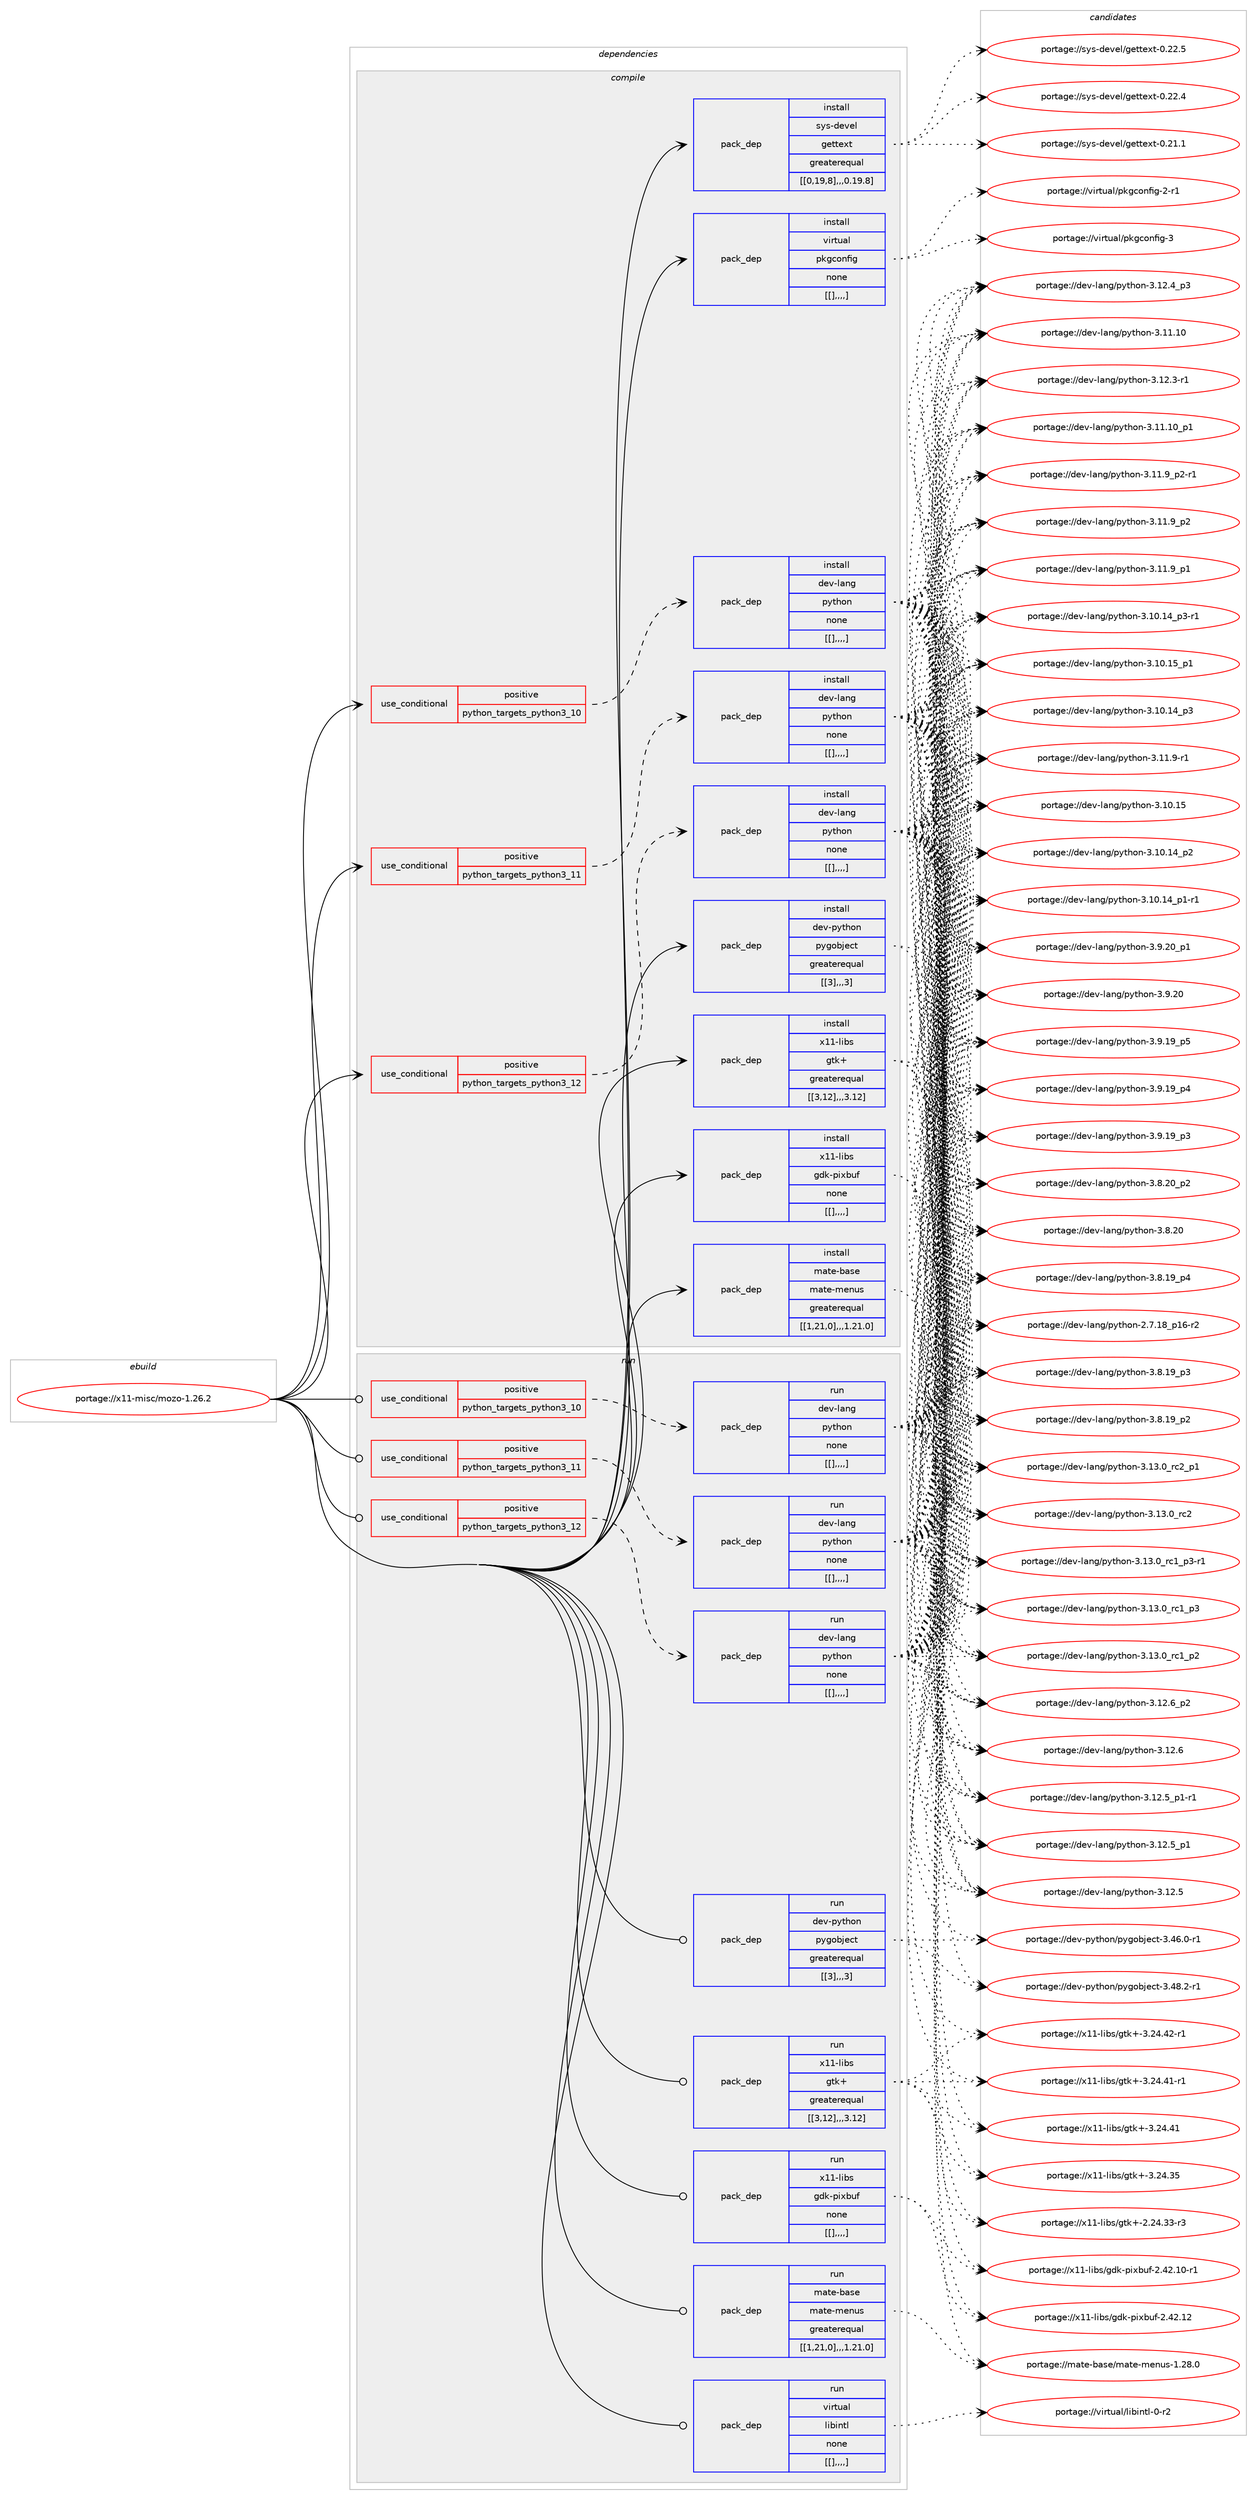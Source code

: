 digraph prolog {

# *************
# Graph options
# *************

newrank=true;
concentrate=true;
compound=true;
graph [rankdir=LR,fontname=Helvetica,fontsize=10,ranksep=1.5];#, ranksep=2.5, nodesep=0.2];
edge  [arrowhead=vee];
node  [fontname=Helvetica,fontsize=10];

# **********
# The ebuild
# **********

subgraph cluster_leftcol {
color=gray;
label=<<i>ebuild</i>>;
id [label="portage://x11-misc/mozo-1.26.2", color=red, width=4, href="../x11-misc/mozo-1.26.2.svg"];
}

# ****************
# The dependencies
# ****************

subgraph cluster_midcol {
color=gray;
label=<<i>dependencies</i>>;
subgraph cluster_compile {
fillcolor="#eeeeee";
style=filled;
label=<<i>compile</i>>;
subgraph cond127606 {
dependency475172 [label=<<TABLE BORDER="0" CELLBORDER="1" CELLSPACING="0" CELLPADDING="4"><TR><TD ROWSPAN="3" CELLPADDING="10">use_conditional</TD></TR><TR><TD>positive</TD></TR><TR><TD>python_targets_python3_10</TD></TR></TABLE>>, shape=none, color=red];
subgraph pack344151 {
dependency475173 [label=<<TABLE BORDER="0" CELLBORDER="1" CELLSPACING="0" CELLPADDING="4" WIDTH="220"><TR><TD ROWSPAN="6" CELLPADDING="30">pack_dep</TD></TR><TR><TD WIDTH="110">install</TD></TR><TR><TD>dev-lang</TD></TR><TR><TD>python</TD></TR><TR><TD>none</TD></TR><TR><TD>[[],,,,]</TD></TR></TABLE>>, shape=none, color=blue];
}
dependency475172:e -> dependency475173:w [weight=20,style="dashed",arrowhead="vee"];
}
id:e -> dependency475172:w [weight=20,style="solid",arrowhead="vee"];
subgraph cond127607 {
dependency475174 [label=<<TABLE BORDER="0" CELLBORDER="1" CELLSPACING="0" CELLPADDING="4"><TR><TD ROWSPAN="3" CELLPADDING="10">use_conditional</TD></TR><TR><TD>positive</TD></TR><TR><TD>python_targets_python3_11</TD></TR></TABLE>>, shape=none, color=red];
subgraph pack344152 {
dependency475175 [label=<<TABLE BORDER="0" CELLBORDER="1" CELLSPACING="0" CELLPADDING="4" WIDTH="220"><TR><TD ROWSPAN="6" CELLPADDING="30">pack_dep</TD></TR><TR><TD WIDTH="110">install</TD></TR><TR><TD>dev-lang</TD></TR><TR><TD>python</TD></TR><TR><TD>none</TD></TR><TR><TD>[[],,,,]</TD></TR></TABLE>>, shape=none, color=blue];
}
dependency475174:e -> dependency475175:w [weight=20,style="dashed",arrowhead="vee"];
}
id:e -> dependency475174:w [weight=20,style="solid",arrowhead="vee"];
subgraph cond127608 {
dependency475176 [label=<<TABLE BORDER="0" CELLBORDER="1" CELLSPACING="0" CELLPADDING="4"><TR><TD ROWSPAN="3" CELLPADDING="10">use_conditional</TD></TR><TR><TD>positive</TD></TR><TR><TD>python_targets_python3_12</TD></TR></TABLE>>, shape=none, color=red];
subgraph pack344153 {
dependency475177 [label=<<TABLE BORDER="0" CELLBORDER="1" CELLSPACING="0" CELLPADDING="4" WIDTH="220"><TR><TD ROWSPAN="6" CELLPADDING="30">pack_dep</TD></TR><TR><TD WIDTH="110">install</TD></TR><TR><TD>dev-lang</TD></TR><TR><TD>python</TD></TR><TR><TD>none</TD></TR><TR><TD>[[],,,,]</TD></TR></TABLE>>, shape=none, color=blue];
}
dependency475176:e -> dependency475177:w [weight=20,style="dashed",arrowhead="vee"];
}
id:e -> dependency475176:w [weight=20,style="solid",arrowhead="vee"];
subgraph pack344154 {
dependency475178 [label=<<TABLE BORDER="0" CELLBORDER="1" CELLSPACING="0" CELLPADDING="4" WIDTH="220"><TR><TD ROWSPAN="6" CELLPADDING="30">pack_dep</TD></TR><TR><TD WIDTH="110">install</TD></TR><TR><TD>dev-python</TD></TR><TR><TD>pygobject</TD></TR><TR><TD>greaterequal</TD></TR><TR><TD>[[3],,,3]</TD></TR></TABLE>>, shape=none, color=blue];
}
id:e -> dependency475178:w [weight=20,style="solid",arrowhead="vee"];
subgraph pack344155 {
dependency475179 [label=<<TABLE BORDER="0" CELLBORDER="1" CELLSPACING="0" CELLPADDING="4" WIDTH="220"><TR><TD ROWSPAN="6" CELLPADDING="30">pack_dep</TD></TR><TR><TD WIDTH="110">install</TD></TR><TR><TD>mate-base</TD></TR><TR><TD>mate-menus</TD></TR><TR><TD>greaterequal</TD></TR><TR><TD>[[1,21,0],,,1.21.0]</TD></TR></TABLE>>, shape=none, color=blue];
}
id:e -> dependency475179:w [weight=20,style="solid",arrowhead="vee"];
subgraph pack344156 {
dependency475180 [label=<<TABLE BORDER="0" CELLBORDER="1" CELLSPACING="0" CELLPADDING="4" WIDTH="220"><TR><TD ROWSPAN="6" CELLPADDING="30">pack_dep</TD></TR><TR><TD WIDTH="110">install</TD></TR><TR><TD>sys-devel</TD></TR><TR><TD>gettext</TD></TR><TR><TD>greaterequal</TD></TR><TR><TD>[[0,19,8],,,0.19.8]</TD></TR></TABLE>>, shape=none, color=blue];
}
id:e -> dependency475180:w [weight=20,style="solid",arrowhead="vee"];
subgraph pack344157 {
dependency475181 [label=<<TABLE BORDER="0" CELLBORDER="1" CELLSPACING="0" CELLPADDING="4" WIDTH="220"><TR><TD ROWSPAN="6" CELLPADDING="30">pack_dep</TD></TR><TR><TD WIDTH="110">install</TD></TR><TR><TD>virtual</TD></TR><TR><TD>pkgconfig</TD></TR><TR><TD>none</TD></TR><TR><TD>[[],,,,]</TD></TR></TABLE>>, shape=none, color=blue];
}
id:e -> dependency475181:w [weight=20,style="solid",arrowhead="vee"];
subgraph pack344158 {
dependency475182 [label=<<TABLE BORDER="0" CELLBORDER="1" CELLSPACING="0" CELLPADDING="4" WIDTH="220"><TR><TD ROWSPAN="6" CELLPADDING="30">pack_dep</TD></TR><TR><TD WIDTH="110">install</TD></TR><TR><TD>x11-libs</TD></TR><TR><TD>gdk-pixbuf</TD></TR><TR><TD>none</TD></TR><TR><TD>[[],,,,]</TD></TR></TABLE>>, shape=none, color=blue];
}
id:e -> dependency475182:w [weight=20,style="solid",arrowhead="vee"];
subgraph pack344159 {
dependency475183 [label=<<TABLE BORDER="0" CELLBORDER="1" CELLSPACING="0" CELLPADDING="4" WIDTH="220"><TR><TD ROWSPAN="6" CELLPADDING="30">pack_dep</TD></TR><TR><TD WIDTH="110">install</TD></TR><TR><TD>x11-libs</TD></TR><TR><TD>gtk+</TD></TR><TR><TD>greaterequal</TD></TR><TR><TD>[[3,12],,,3.12]</TD></TR></TABLE>>, shape=none, color=blue];
}
id:e -> dependency475183:w [weight=20,style="solid",arrowhead="vee"];
}
subgraph cluster_compileandrun {
fillcolor="#eeeeee";
style=filled;
label=<<i>compile and run</i>>;
}
subgraph cluster_run {
fillcolor="#eeeeee";
style=filled;
label=<<i>run</i>>;
subgraph cond127609 {
dependency475184 [label=<<TABLE BORDER="0" CELLBORDER="1" CELLSPACING="0" CELLPADDING="4"><TR><TD ROWSPAN="3" CELLPADDING="10">use_conditional</TD></TR><TR><TD>positive</TD></TR><TR><TD>python_targets_python3_10</TD></TR></TABLE>>, shape=none, color=red];
subgraph pack344160 {
dependency475185 [label=<<TABLE BORDER="0" CELLBORDER="1" CELLSPACING="0" CELLPADDING="4" WIDTH="220"><TR><TD ROWSPAN="6" CELLPADDING="30">pack_dep</TD></TR><TR><TD WIDTH="110">run</TD></TR><TR><TD>dev-lang</TD></TR><TR><TD>python</TD></TR><TR><TD>none</TD></TR><TR><TD>[[],,,,]</TD></TR></TABLE>>, shape=none, color=blue];
}
dependency475184:e -> dependency475185:w [weight=20,style="dashed",arrowhead="vee"];
}
id:e -> dependency475184:w [weight=20,style="solid",arrowhead="odot"];
subgraph cond127610 {
dependency475186 [label=<<TABLE BORDER="0" CELLBORDER="1" CELLSPACING="0" CELLPADDING="4"><TR><TD ROWSPAN="3" CELLPADDING="10">use_conditional</TD></TR><TR><TD>positive</TD></TR><TR><TD>python_targets_python3_11</TD></TR></TABLE>>, shape=none, color=red];
subgraph pack344161 {
dependency475187 [label=<<TABLE BORDER="0" CELLBORDER="1" CELLSPACING="0" CELLPADDING="4" WIDTH="220"><TR><TD ROWSPAN="6" CELLPADDING="30">pack_dep</TD></TR><TR><TD WIDTH="110">run</TD></TR><TR><TD>dev-lang</TD></TR><TR><TD>python</TD></TR><TR><TD>none</TD></TR><TR><TD>[[],,,,]</TD></TR></TABLE>>, shape=none, color=blue];
}
dependency475186:e -> dependency475187:w [weight=20,style="dashed",arrowhead="vee"];
}
id:e -> dependency475186:w [weight=20,style="solid",arrowhead="odot"];
subgraph cond127611 {
dependency475188 [label=<<TABLE BORDER="0" CELLBORDER="1" CELLSPACING="0" CELLPADDING="4"><TR><TD ROWSPAN="3" CELLPADDING="10">use_conditional</TD></TR><TR><TD>positive</TD></TR><TR><TD>python_targets_python3_12</TD></TR></TABLE>>, shape=none, color=red];
subgraph pack344162 {
dependency475189 [label=<<TABLE BORDER="0" CELLBORDER="1" CELLSPACING="0" CELLPADDING="4" WIDTH="220"><TR><TD ROWSPAN="6" CELLPADDING="30">pack_dep</TD></TR><TR><TD WIDTH="110">run</TD></TR><TR><TD>dev-lang</TD></TR><TR><TD>python</TD></TR><TR><TD>none</TD></TR><TR><TD>[[],,,,]</TD></TR></TABLE>>, shape=none, color=blue];
}
dependency475188:e -> dependency475189:w [weight=20,style="dashed",arrowhead="vee"];
}
id:e -> dependency475188:w [weight=20,style="solid",arrowhead="odot"];
subgraph pack344163 {
dependency475190 [label=<<TABLE BORDER="0" CELLBORDER="1" CELLSPACING="0" CELLPADDING="4" WIDTH="220"><TR><TD ROWSPAN="6" CELLPADDING="30">pack_dep</TD></TR><TR><TD WIDTH="110">run</TD></TR><TR><TD>dev-python</TD></TR><TR><TD>pygobject</TD></TR><TR><TD>greaterequal</TD></TR><TR><TD>[[3],,,3]</TD></TR></TABLE>>, shape=none, color=blue];
}
id:e -> dependency475190:w [weight=20,style="solid",arrowhead="odot"];
subgraph pack344164 {
dependency475191 [label=<<TABLE BORDER="0" CELLBORDER="1" CELLSPACING="0" CELLPADDING="4" WIDTH="220"><TR><TD ROWSPAN="6" CELLPADDING="30">pack_dep</TD></TR><TR><TD WIDTH="110">run</TD></TR><TR><TD>mate-base</TD></TR><TR><TD>mate-menus</TD></TR><TR><TD>greaterequal</TD></TR><TR><TD>[[1,21,0],,,1.21.0]</TD></TR></TABLE>>, shape=none, color=blue];
}
id:e -> dependency475191:w [weight=20,style="solid",arrowhead="odot"];
subgraph pack344165 {
dependency475192 [label=<<TABLE BORDER="0" CELLBORDER="1" CELLSPACING="0" CELLPADDING="4" WIDTH="220"><TR><TD ROWSPAN="6" CELLPADDING="30">pack_dep</TD></TR><TR><TD WIDTH="110">run</TD></TR><TR><TD>virtual</TD></TR><TR><TD>libintl</TD></TR><TR><TD>none</TD></TR><TR><TD>[[],,,,]</TD></TR></TABLE>>, shape=none, color=blue];
}
id:e -> dependency475192:w [weight=20,style="solid",arrowhead="odot"];
subgraph pack344166 {
dependency475193 [label=<<TABLE BORDER="0" CELLBORDER="1" CELLSPACING="0" CELLPADDING="4" WIDTH="220"><TR><TD ROWSPAN="6" CELLPADDING="30">pack_dep</TD></TR><TR><TD WIDTH="110">run</TD></TR><TR><TD>x11-libs</TD></TR><TR><TD>gdk-pixbuf</TD></TR><TR><TD>none</TD></TR><TR><TD>[[],,,,]</TD></TR></TABLE>>, shape=none, color=blue];
}
id:e -> dependency475193:w [weight=20,style="solid",arrowhead="odot"];
subgraph pack344167 {
dependency475194 [label=<<TABLE BORDER="0" CELLBORDER="1" CELLSPACING="0" CELLPADDING="4" WIDTH="220"><TR><TD ROWSPAN="6" CELLPADDING="30">pack_dep</TD></TR><TR><TD WIDTH="110">run</TD></TR><TR><TD>x11-libs</TD></TR><TR><TD>gtk+</TD></TR><TR><TD>greaterequal</TD></TR><TR><TD>[[3,12],,,3.12]</TD></TR></TABLE>>, shape=none, color=blue];
}
id:e -> dependency475194:w [weight=20,style="solid",arrowhead="odot"];
}
}

# **************
# The candidates
# **************

subgraph cluster_choices {
rank=same;
color=gray;
label=<<i>candidates</i>>;

subgraph choice344151 {
color=black;
nodesep=1;
choice100101118451089711010347112121116104111110455146495146489511499509511249 [label="portage://dev-lang/python-3.13.0_rc2_p1", color=red, width=4,href="../dev-lang/python-3.13.0_rc2_p1.svg"];
choice10010111845108971101034711212111610411111045514649514648951149950 [label="portage://dev-lang/python-3.13.0_rc2", color=red, width=4,href="../dev-lang/python-3.13.0_rc2.svg"];
choice1001011184510897110103471121211161041111104551464951464895114994995112514511449 [label="portage://dev-lang/python-3.13.0_rc1_p3-r1", color=red, width=4,href="../dev-lang/python-3.13.0_rc1_p3-r1.svg"];
choice100101118451089711010347112121116104111110455146495146489511499499511251 [label="portage://dev-lang/python-3.13.0_rc1_p3", color=red, width=4,href="../dev-lang/python-3.13.0_rc1_p3.svg"];
choice100101118451089711010347112121116104111110455146495146489511499499511250 [label="portage://dev-lang/python-3.13.0_rc1_p2", color=red, width=4,href="../dev-lang/python-3.13.0_rc1_p2.svg"];
choice100101118451089711010347112121116104111110455146495046549511250 [label="portage://dev-lang/python-3.12.6_p2", color=red, width=4,href="../dev-lang/python-3.12.6_p2.svg"];
choice10010111845108971101034711212111610411111045514649504654 [label="portage://dev-lang/python-3.12.6", color=red, width=4,href="../dev-lang/python-3.12.6.svg"];
choice1001011184510897110103471121211161041111104551464950465395112494511449 [label="portage://dev-lang/python-3.12.5_p1-r1", color=red, width=4,href="../dev-lang/python-3.12.5_p1-r1.svg"];
choice100101118451089711010347112121116104111110455146495046539511249 [label="portage://dev-lang/python-3.12.5_p1", color=red, width=4,href="../dev-lang/python-3.12.5_p1.svg"];
choice10010111845108971101034711212111610411111045514649504653 [label="portage://dev-lang/python-3.12.5", color=red, width=4,href="../dev-lang/python-3.12.5.svg"];
choice100101118451089711010347112121116104111110455146495046529511251 [label="portage://dev-lang/python-3.12.4_p3", color=red, width=4,href="../dev-lang/python-3.12.4_p3.svg"];
choice100101118451089711010347112121116104111110455146495046514511449 [label="portage://dev-lang/python-3.12.3-r1", color=red, width=4,href="../dev-lang/python-3.12.3-r1.svg"];
choice10010111845108971101034711212111610411111045514649494649489511249 [label="portage://dev-lang/python-3.11.10_p1", color=red, width=4,href="../dev-lang/python-3.11.10_p1.svg"];
choice1001011184510897110103471121211161041111104551464949464948 [label="portage://dev-lang/python-3.11.10", color=red, width=4,href="../dev-lang/python-3.11.10.svg"];
choice1001011184510897110103471121211161041111104551464949465795112504511449 [label="portage://dev-lang/python-3.11.9_p2-r1", color=red, width=4,href="../dev-lang/python-3.11.9_p2-r1.svg"];
choice100101118451089711010347112121116104111110455146494946579511250 [label="portage://dev-lang/python-3.11.9_p2", color=red, width=4,href="../dev-lang/python-3.11.9_p2.svg"];
choice100101118451089711010347112121116104111110455146494946579511249 [label="portage://dev-lang/python-3.11.9_p1", color=red, width=4,href="../dev-lang/python-3.11.9_p1.svg"];
choice100101118451089711010347112121116104111110455146494946574511449 [label="portage://dev-lang/python-3.11.9-r1", color=red, width=4,href="../dev-lang/python-3.11.9-r1.svg"];
choice10010111845108971101034711212111610411111045514649484649539511249 [label="portage://dev-lang/python-3.10.15_p1", color=red, width=4,href="../dev-lang/python-3.10.15_p1.svg"];
choice1001011184510897110103471121211161041111104551464948464953 [label="portage://dev-lang/python-3.10.15", color=red, width=4,href="../dev-lang/python-3.10.15.svg"];
choice100101118451089711010347112121116104111110455146494846495295112514511449 [label="portage://dev-lang/python-3.10.14_p3-r1", color=red, width=4,href="../dev-lang/python-3.10.14_p3-r1.svg"];
choice10010111845108971101034711212111610411111045514649484649529511251 [label="portage://dev-lang/python-3.10.14_p3", color=red, width=4,href="../dev-lang/python-3.10.14_p3.svg"];
choice10010111845108971101034711212111610411111045514649484649529511250 [label="portage://dev-lang/python-3.10.14_p2", color=red, width=4,href="../dev-lang/python-3.10.14_p2.svg"];
choice100101118451089711010347112121116104111110455146494846495295112494511449 [label="portage://dev-lang/python-3.10.14_p1-r1", color=red, width=4,href="../dev-lang/python-3.10.14_p1-r1.svg"];
choice100101118451089711010347112121116104111110455146574650489511249 [label="portage://dev-lang/python-3.9.20_p1", color=red, width=4,href="../dev-lang/python-3.9.20_p1.svg"];
choice10010111845108971101034711212111610411111045514657465048 [label="portage://dev-lang/python-3.9.20", color=red, width=4,href="../dev-lang/python-3.9.20.svg"];
choice100101118451089711010347112121116104111110455146574649579511253 [label="portage://dev-lang/python-3.9.19_p5", color=red, width=4,href="../dev-lang/python-3.9.19_p5.svg"];
choice100101118451089711010347112121116104111110455146574649579511252 [label="portage://dev-lang/python-3.9.19_p4", color=red, width=4,href="../dev-lang/python-3.9.19_p4.svg"];
choice100101118451089711010347112121116104111110455146574649579511251 [label="portage://dev-lang/python-3.9.19_p3", color=red, width=4,href="../dev-lang/python-3.9.19_p3.svg"];
choice100101118451089711010347112121116104111110455146564650489511250 [label="portage://dev-lang/python-3.8.20_p2", color=red, width=4,href="../dev-lang/python-3.8.20_p2.svg"];
choice10010111845108971101034711212111610411111045514656465048 [label="portage://dev-lang/python-3.8.20", color=red, width=4,href="../dev-lang/python-3.8.20.svg"];
choice100101118451089711010347112121116104111110455146564649579511252 [label="portage://dev-lang/python-3.8.19_p4", color=red, width=4,href="../dev-lang/python-3.8.19_p4.svg"];
choice100101118451089711010347112121116104111110455146564649579511251 [label="portage://dev-lang/python-3.8.19_p3", color=red, width=4,href="../dev-lang/python-3.8.19_p3.svg"];
choice100101118451089711010347112121116104111110455146564649579511250 [label="portage://dev-lang/python-3.8.19_p2", color=red, width=4,href="../dev-lang/python-3.8.19_p2.svg"];
choice100101118451089711010347112121116104111110455046554649569511249544511450 [label="portage://dev-lang/python-2.7.18_p16-r2", color=red, width=4,href="../dev-lang/python-2.7.18_p16-r2.svg"];
dependency475173:e -> choice100101118451089711010347112121116104111110455146495146489511499509511249:w [style=dotted,weight="100"];
dependency475173:e -> choice10010111845108971101034711212111610411111045514649514648951149950:w [style=dotted,weight="100"];
dependency475173:e -> choice1001011184510897110103471121211161041111104551464951464895114994995112514511449:w [style=dotted,weight="100"];
dependency475173:e -> choice100101118451089711010347112121116104111110455146495146489511499499511251:w [style=dotted,weight="100"];
dependency475173:e -> choice100101118451089711010347112121116104111110455146495146489511499499511250:w [style=dotted,weight="100"];
dependency475173:e -> choice100101118451089711010347112121116104111110455146495046549511250:w [style=dotted,weight="100"];
dependency475173:e -> choice10010111845108971101034711212111610411111045514649504654:w [style=dotted,weight="100"];
dependency475173:e -> choice1001011184510897110103471121211161041111104551464950465395112494511449:w [style=dotted,weight="100"];
dependency475173:e -> choice100101118451089711010347112121116104111110455146495046539511249:w [style=dotted,weight="100"];
dependency475173:e -> choice10010111845108971101034711212111610411111045514649504653:w [style=dotted,weight="100"];
dependency475173:e -> choice100101118451089711010347112121116104111110455146495046529511251:w [style=dotted,weight="100"];
dependency475173:e -> choice100101118451089711010347112121116104111110455146495046514511449:w [style=dotted,weight="100"];
dependency475173:e -> choice10010111845108971101034711212111610411111045514649494649489511249:w [style=dotted,weight="100"];
dependency475173:e -> choice1001011184510897110103471121211161041111104551464949464948:w [style=dotted,weight="100"];
dependency475173:e -> choice1001011184510897110103471121211161041111104551464949465795112504511449:w [style=dotted,weight="100"];
dependency475173:e -> choice100101118451089711010347112121116104111110455146494946579511250:w [style=dotted,weight="100"];
dependency475173:e -> choice100101118451089711010347112121116104111110455146494946579511249:w [style=dotted,weight="100"];
dependency475173:e -> choice100101118451089711010347112121116104111110455146494946574511449:w [style=dotted,weight="100"];
dependency475173:e -> choice10010111845108971101034711212111610411111045514649484649539511249:w [style=dotted,weight="100"];
dependency475173:e -> choice1001011184510897110103471121211161041111104551464948464953:w [style=dotted,weight="100"];
dependency475173:e -> choice100101118451089711010347112121116104111110455146494846495295112514511449:w [style=dotted,weight="100"];
dependency475173:e -> choice10010111845108971101034711212111610411111045514649484649529511251:w [style=dotted,weight="100"];
dependency475173:e -> choice10010111845108971101034711212111610411111045514649484649529511250:w [style=dotted,weight="100"];
dependency475173:e -> choice100101118451089711010347112121116104111110455146494846495295112494511449:w [style=dotted,weight="100"];
dependency475173:e -> choice100101118451089711010347112121116104111110455146574650489511249:w [style=dotted,weight="100"];
dependency475173:e -> choice10010111845108971101034711212111610411111045514657465048:w [style=dotted,weight="100"];
dependency475173:e -> choice100101118451089711010347112121116104111110455146574649579511253:w [style=dotted,weight="100"];
dependency475173:e -> choice100101118451089711010347112121116104111110455146574649579511252:w [style=dotted,weight="100"];
dependency475173:e -> choice100101118451089711010347112121116104111110455146574649579511251:w [style=dotted,weight="100"];
dependency475173:e -> choice100101118451089711010347112121116104111110455146564650489511250:w [style=dotted,weight="100"];
dependency475173:e -> choice10010111845108971101034711212111610411111045514656465048:w [style=dotted,weight="100"];
dependency475173:e -> choice100101118451089711010347112121116104111110455146564649579511252:w [style=dotted,weight="100"];
dependency475173:e -> choice100101118451089711010347112121116104111110455146564649579511251:w [style=dotted,weight="100"];
dependency475173:e -> choice100101118451089711010347112121116104111110455146564649579511250:w [style=dotted,weight="100"];
dependency475173:e -> choice100101118451089711010347112121116104111110455046554649569511249544511450:w [style=dotted,weight="100"];
}
subgraph choice344152 {
color=black;
nodesep=1;
choice100101118451089711010347112121116104111110455146495146489511499509511249 [label="portage://dev-lang/python-3.13.0_rc2_p1", color=red, width=4,href="../dev-lang/python-3.13.0_rc2_p1.svg"];
choice10010111845108971101034711212111610411111045514649514648951149950 [label="portage://dev-lang/python-3.13.0_rc2", color=red, width=4,href="../dev-lang/python-3.13.0_rc2.svg"];
choice1001011184510897110103471121211161041111104551464951464895114994995112514511449 [label="portage://dev-lang/python-3.13.0_rc1_p3-r1", color=red, width=4,href="../dev-lang/python-3.13.0_rc1_p3-r1.svg"];
choice100101118451089711010347112121116104111110455146495146489511499499511251 [label="portage://dev-lang/python-3.13.0_rc1_p3", color=red, width=4,href="../dev-lang/python-3.13.0_rc1_p3.svg"];
choice100101118451089711010347112121116104111110455146495146489511499499511250 [label="portage://dev-lang/python-3.13.0_rc1_p2", color=red, width=4,href="../dev-lang/python-3.13.0_rc1_p2.svg"];
choice100101118451089711010347112121116104111110455146495046549511250 [label="portage://dev-lang/python-3.12.6_p2", color=red, width=4,href="../dev-lang/python-3.12.6_p2.svg"];
choice10010111845108971101034711212111610411111045514649504654 [label="portage://dev-lang/python-3.12.6", color=red, width=4,href="../dev-lang/python-3.12.6.svg"];
choice1001011184510897110103471121211161041111104551464950465395112494511449 [label="portage://dev-lang/python-3.12.5_p1-r1", color=red, width=4,href="../dev-lang/python-3.12.5_p1-r1.svg"];
choice100101118451089711010347112121116104111110455146495046539511249 [label="portage://dev-lang/python-3.12.5_p1", color=red, width=4,href="../dev-lang/python-3.12.5_p1.svg"];
choice10010111845108971101034711212111610411111045514649504653 [label="portage://dev-lang/python-3.12.5", color=red, width=4,href="../dev-lang/python-3.12.5.svg"];
choice100101118451089711010347112121116104111110455146495046529511251 [label="portage://dev-lang/python-3.12.4_p3", color=red, width=4,href="../dev-lang/python-3.12.4_p3.svg"];
choice100101118451089711010347112121116104111110455146495046514511449 [label="portage://dev-lang/python-3.12.3-r1", color=red, width=4,href="../dev-lang/python-3.12.3-r1.svg"];
choice10010111845108971101034711212111610411111045514649494649489511249 [label="portage://dev-lang/python-3.11.10_p1", color=red, width=4,href="../dev-lang/python-3.11.10_p1.svg"];
choice1001011184510897110103471121211161041111104551464949464948 [label="portage://dev-lang/python-3.11.10", color=red, width=4,href="../dev-lang/python-3.11.10.svg"];
choice1001011184510897110103471121211161041111104551464949465795112504511449 [label="portage://dev-lang/python-3.11.9_p2-r1", color=red, width=4,href="../dev-lang/python-3.11.9_p2-r1.svg"];
choice100101118451089711010347112121116104111110455146494946579511250 [label="portage://dev-lang/python-3.11.9_p2", color=red, width=4,href="../dev-lang/python-3.11.9_p2.svg"];
choice100101118451089711010347112121116104111110455146494946579511249 [label="portage://dev-lang/python-3.11.9_p1", color=red, width=4,href="../dev-lang/python-3.11.9_p1.svg"];
choice100101118451089711010347112121116104111110455146494946574511449 [label="portage://dev-lang/python-3.11.9-r1", color=red, width=4,href="../dev-lang/python-3.11.9-r1.svg"];
choice10010111845108971101034711212111610411111045514649484649539511249 [label="portage://dev-lang/python-3.10.15_p1", color=red, width=4,href="../dev-lang/python-3.10.15_p1.svg"];
choice1001011184510897110103471121211161041111104551464948464953 [label="portage://dev-lang/python-3.10.15", color=red, width=4,href="../dev-lang/python-3.10.15.svg"];
choice100101118451089711010347112121116104111110455146494846495295112514511449 [label="portage://dev-lang/python-3.10.14_p3-r1", color=red, width=4,href="../dev-lang/python-3.10.14_p3-r1.svg"];
choice10010111845108971101034711212111610411111045514649484649529511251 [label="portage://dev-lang/python-3.10.14_p3", color=red, width=4,href="../dev-lang/python-3.10.14_p3.svg"];
choice10010111845108971101034711212111610411111045514649484649529511250 [label="portage://dev-lang/python-3.10.14_p2", color=red, width=4,href="../dev-lang/python-3.10.14_p2.svg"];
choice100101118451089711010347112121116104111110455146494846495295112494511449 [label="portage://dev-lang/python-3.10.14_p1-r1", color=red, width=4,href="../dev-lang/python-3.10.14_p1-r1.svg"];
choice100101118451089711010347112121116104111110455146574650489511249 [label="portage://dev-lang/python-3.9.20_p1", color=red, width=4,href="../dev-lang/python-3.9.20_p1.svg"];
choice10010111845108971101034711212111610411111045514657465048 [label="portage://dev-lang/python-3.9.20", color=red, width=4,href="../dev-lang/python-3.9.20.svg"];
choice100101118451089711010347112121116104111110455146574649579511253 [label="portage://dev-lang/python-3.9.19_p5", color=red, width=4,href="../dev-lang/python-3.9.19_p5.svg"];
choice100101118451089711010347112121116104111110455146574649579511252 [label="portage://dev-lang/python-3.9.19_p4", color=red, width=4,href="../dev-lang/python-3.9.19_p4.svg"];
choice100101118451089711010347112121116104111110455146574649579511251 [label="portage://dev-lang/python-3.9.19_p3", color=red, width=4,href="../dev-lang/python-3.9.19_p3.svg"];
choice100101118451089711010347112121116104111110455146564650489511250 [label="portage://dev-lang/python-3.8.20_p2", color=red, width=4,href="../dev-lang/python-3.8.20_p2.svg"];
choice10010111845108971101034711212111610411111045514656465048 [label="portage://dev-lang/python-3.8.20", color=red, width=4,href="../dev-lang/python-3.8.20.svg"];
choice100101118451089711010347112121116104111110455146564649579511252 [label="portage://dev-lang/python-3.8.19_p4", color=red, width=4,href="../dev-lang/python-3.8.19_p4.svg"];
choice100101118451089711010347112121116104111110455146564649579511251 [label="portage://dev-lang/python-3.8.19_p3", color=red, width=4,href="../dev-lang/python-3.8.19_p3.svg"];
choice100101118451089711010347112121116104111110455146564649579511250 [label="portage://dev-lang/python-3.8.19_p2", color=red, width=4,href="../dev-lang/python-3.8.19_p2.svg"];
choice100101118451089711010347112121116104111110455046554649569511249544511450 [label="portage://dev-lang/python-2.7.18_p16-r2", color=red, width=4,href="../dev-lang/python-2.7.18_p16-r2.svg"];
dependency475175:e -> choice100101118451089711010347112121116104111110455146495146489511499509511249:w [style=dotted,weight="100"];
dependency475175:e -> choice10010111845108971101034711212111610411111045514649514648951149950:w [style=dotted,weight="100"];
dependency475175:e -> choice1001011184510897110103471121211161041111104551464951464895114994995112514511449:w [style=dotted,weight="100"];
dependency475175:e -> choice100101118451089711010347112121116104111110455146495146489511499499511251:w [style=dotted,weight="100"];
dependency475175:e -> choice100101118451089711010347112121116104111110455146495146489511499499511250:w [style=dotted,weight="100"];
dependency475175:e -> choice100101118451089711010347112121116104111110455146495046549511250:w [style=dotted,weight="100"];
dependency475175:e -> choice10010111845108971101034711212111610411111045514649504654:w [style=dotted,weight="100"];
dependency475175:e -> choice1001011184510897110103471121211161041111104551464950465395112494511449:w [style=dotted,weight="100"];
dependency475175:e -> choice100101118451089711010347112121116104111110455146495046539511249:w [style=dotted,weight="100"];
dependency475175:e -> choice10010111845108971101034711212111610411111045514649504653:w [style=dotted,weight="100"];
dependency475175:e -> choice100101118451089711010347112121116104111110455146495046529511251:w [style=dotted,weight="100"];
dependency475175:e -> choice100101118451089711010347112121116104111110455146495046514511449:w [style=dotted,weight="100"];
dependency475175:e -> choice10010111845108971101034711212111610411111045514649494649489511249:w [style=dotted,weight="100"];
dependency475175:e -> choice1001011184510897110103471121211161041111104551464949464948:w [style=dotted,weight="100"];
dependency475175:e -> choice1001011184510897110103471121211161041111104551464949465795112504511449:w [style=dotted,weight="100"];
dependency475175:e -> choice100101118451089711010347112121116104111110455146494946579511250:w [style=dotted,weight="100"];
dependency475175:e -> choice100101118451089711010347112121116104111110455146494946579511249:w [style=dotted,weight="100"];
dependency475175:e -> choice100101118451089711010347112121116104111110455146494946574511449:w [style=dotted,weight="100"];
dependency475175:e -> choice10010111845108971101034711212111610411111045514649484649539511249:w [style=dotted,weight="100"];
dependency475175:e -> choice1001011184510897110103471121211161041111104551464948464953:w [style=dotted,weight="100"];
dependency475175:e -> choice100101118451089711010347112121116104111110455146494846495295112514511449:w [style=dotted,weight="100"];
dependency475175:e -> choice10010111845108971101034711212111610411111045514649484649529511251:w [style=dotted,weight="100"];
dependency475175:e -> choice10010111845108971101034711212111610411111045514649484649529511250:w [style=dotted,weight="100"];
dependency475175:e -> choice100101118451089711010347112121116104111110455146494846495295112494511449:w [style=dotted,weight="100"];
dependency475175:e -> choice100101118451089711010347112121116104111110455146574650489511249:w [style=dotted,weight="100"];
dependency475175:e -> choice10010111845108971101034711212111610411111045514657465048:w [style=dotted,weight="100"];
dependency475175:e -> choice100101118451089711010347112121116104111110455146574649579511253:w [style=dotted,weight="100"];
dependency475175:e -> choice100101118451089711010347112121116104111110455146574649579511252:w [style=dotted,weight="100"];
dependency475175:e -> choice100101118451089711010347112121116104111110455146574649579511251:w [style=dotted,weight="100"];
dependency475175:e -> choice100101118451089711010347112121116104111110455146564650489511250:w [style=dotted,weight="100"];
dependency475175:e -> choice10010111845108971101034711212111610411111045514656465048:w [style=dotted,weight="100"];
dependency475175:e -> choice100101118451089711010347112121116104111110455146564649579511252:w [style=dotted,weight="100"];
dependency475175:e -> choice100101118451089711010347112121116104111110455146564649579511251:w [style=dotted,weight="100"];
dependency475175:e -> choice100101118451089711010347112121116104111110455146564649579511250:w [style=dotted,weight="100"];
dependency475175:e -> choice100101118451089711010347112121116104111110455046554649569511249544511450:w [style=dotted,weight="100"];
}
subgraph choice344153 {
color=black;
nodesep=1;
choice100101118451089711010347112121116104111110455146495146489511499509511249 [label="portage://dev-lang/python-3.13.0_rc2_p1", color=red, width=4,href="../dev-lang/python-3.13.0_rc2_p1.svg"];
choice10010111845108971101034711212111610411111045514649514648951149950 [label="portage://dev-lang/python-3.13.0_rc2", color=red, width=4,href="../dev-lang/python-3.13.0_rc2.svg"];
choice1001011184510897110103471121211161041111104551464951464895114994995112514511449 [label="portage://dev-lang/python-3.13.0_rc1_p3-r1", color=red, width=4,href="../dev-lang/python-3.13.0_rc1_p3-r1.svg"];
choice100101118451089711010347112121116104111110455146495146489511499499511251 [label="portage://dev-lang/python-3.13.0_rc1_p3", color=red, width=4,href="../dev-lang/python-3.13.0_rc1_p3.svg"];
choice100101118451089711010347112121116104111110455146495146489511499499511250 [label="portage://dev-lang/python-3.13.0_rc1_p2", color=red, width=4,href="../dev-lang/python-3.13.0_rc1_p2.svg"];
choice100101118451089711010347112121116104111110455146495046549511250 [label="portage://dev-lang/python-3.12.6_p2", color=red, width=4,href="../dev-lang/python-3.12.6_p2.svg"];
choice10010111845108971101034711212111610411111045514649504654 [label="portage://dev-lang/python-3.12.6", color=red, width=4,href="../dev-lang/python-3.12.6.svg"];
choice1001011184510897110103471121211161041111104551464950465395112494511449 [label="portage://dev-lang/python-3.12.5_p1-r1", color=red, width=4,href="../dev-lang/python-3.12.5_p1-r1.svg"];
choice100101118451089711010347112121116104111110455146495046539511249 [label="portage://dev-lang/python-3.12.5_p1", color=red, width=4,href="../dev-lang/python-3.12.5_p1.svg"];
choice10010111845108971101034711212111610411111045514649504653 [label="portage://dev-lang/python-3.12.5", color=red, width=4,href="../dev-lang/python-3.12.5.svg"];
choice100101118451089711010347112121116104111110455146495046529511251 [label="portage://dev-lang/python-3.12.4_p3", color=red, width=4,href="../dev-lang/python-3.12.4_p3.svg"];
choice100101118451089711010347112121116104111110455146495046514511449 [label="portage://dev-lang/python-3.12.3-r1", color=red, width=4,href="../dev-lang/python-3.12.3-r1.svg"];
choice10010111845108971101034711212111610411111045514649494649489511249 [label="portage://dev-lang/python-3.11.10_p1", color=red, width=4,href="../dev-lang/python-3.11.10_p1.svg"];
choice1001011184510897110103471121211161041111104551464949464948 [label="portage://dev-lang/python-3.11.10", color=red, width=4,href="../dev-lang/python-3.11.10.svg"];
choice1001011184510897110103471121211161041111104551464949465795112504511449 [label="portage://dev-lang/python-3.11.9_p2-r1", color=red, width=4,href="../dev-lang/python-3.11.9_p2-r1.svg"];
choice100101118451089711010347112121116104111110455146494946579511250 [label="portage://dev-lang/python-3.11.9_p2", color=red, width=4,href="../dev-lang/python-3.11.9_p2.svg"];
choice100101118451089711010347112121116104111110455146494946579511249 [label="portage://dev-lang/python-3.11.9_p1", color=red, width=4,href="../dev-lang/python-3.11.9_p1.svg"];
choice100101118451089711010347112121116104111110455146494946574511449 [label="portage://dev-lang/python-3.11.9-r1", color=red, width=4,href="../dev-lang/python-3.11.9-r1.svg"];
choice10010111845108971101034711212111610411111045514649484649539511249 [label="portage://dev-lang/python-3.10.15_p1", color=red, width=4,href="../dev-lang/python-3.10.15_p1.svg"];
choice1001011184510897110103471121211161041111104551464948464953 [label="portage://dev-lang/python-3.10.15", color=red, width=4,href="../dev-lang/python-3.10.15.svg"];
choice100101118451089711010347112121116104111110455146494846495295112514511449 [label="portage://dev-lang/python-3.10.14_p3-r1", color=red, width=4,href="../dev-lang/python-3.10.14_p3-r1.svg"];
choice10010111845108971101034711212111610411111045514649484649529511251 [label="portage://dev-lang/python-3.10.14_p3", color=red, width=4,href="../dev-lang/python-3.10.14_p3.svg"];
choice10010111845108971101034711212111610411111045514649484649529511250 [label="portage://dev-lang/python-3.10.14_p2", color=red, width=4,href="../dev-lang/python-3.10.14_p2.svg"];
choice100101118451089711010347112121116104111110455146494846495295112494511449 [label="portage://dev-lang/python-3.10.14_p1-r1", color=red, width=4,href="../dev-lang/python-3.10.14_p1-r1.svg"];
choice100101118451089711010347112121116104111110455146574650489511249 [label="portage://dev-lang/python-3.9.20_p1", color=red, width=4,href="../dev-lang/python-3.9.20_p1.svg"];
choice10010111845108971101034711212111610411111045514657465048 [label="portage://dev-lang/python-3.9.20", color=red, width=4,href="../dev-lang/python-3.9.20.svg"];
choice100101118451089711010347112121116104111110455146574649579511253 [label="portage://dev-lang/python-3.9.19_p5", color=red, width=4,href="../dev-lang/python-3.9.19_p5.svg"];
choice100101118451089711010347112121116104111110455146574649579511252 [label="portage://dev-lang/python-3.9.19_p4", color=red, width=4,href="../dev-lang/python-3.9.19_p4.svg"];
choice100101118451089711010347112121116104111110455146574649579511251 [label="portage://dev-lang/python-3.9.19_p3", color=red, width=4,href="../dev-lang/python-3.9.19_p3.svg"];
choice100101118451089711010347112121116104111110455146564650489511250 [label="portage://dev-lang/python-3.8.20_p2", color=red, width=4,href="../dev-lang/python-3.8.20_p2.svg"];
choice10010111845108971101034711212111610411111045514656465048 [label="portage://dev-lang/python-3.8.20", color=red, width=4,href="../dev-lang/python-3.8.20.svg"];
choice100101118451089711010347112121116104111110455146564649579511252 [label="portage://dev-lang/python-3.8.19_p4", color=red, width=4,href="../dev-lang/python-3.8.19_p4.svg"];
choice100101118451089711010347112121116104111110455146564649579511251 [label="portage://dev-lang/python-3.8.19_p3", color=red, width=4,href="../dev-lang/python-3.8.19_p3.svg"];
choice100101118451089711010347112121116104111110455146564649579511250 [label="portage://dev-lang/python-3.8.19_p2", color=red, width=4,href="../dev-lang/python-3.8.19_p2.svg"];
choice100101118451089711010347112121116104111110455046554649569511249544511450 [label="portage://dev-lang/python-2.7.18_p16-r2", color=red, width=4,href="../dev-lang/python-2.7.18_p16-r2.svg"];
dependency475177:e -> choice100101118451089711010347112121116104111110455146495146489511499509511249:w [style=dotted,weight="100"];
dependency475177:e -> choice10010111845108971101034711212111610411111045514649514648951149950:w [style=dotted,weight="100"];
dependency475177:e -> choice1001011184510897110103471121211161041111104551464951464895114994995112514511449:w [style=dotted,weight="100"];
dependency475177:e -> choice100101118451089711010347112121116104111110455146495146489511499499511251:w [style=dotted,weight="100"];
dependency475177:e -> choice100101118451089711010347112121116104111110455146495146489511499499511250:w [style=dotted,weight="100"];
dependency475177:e -> choice100101118451089711010347112121116104111110455146495046549511250:w [style=dotted,weight="100"];
dependency475177:e -> choice10010111845108971101034711212111610411111045514649504654:w [style=dotted,weight="100"];
dependency475177:e -> choice1001011184510897110103471121211161041111104551464950465395112494511449:w [style=dotted,weight="100"];
dependency475177:e -> choice100101118451089711010347112121116104111110455146495046539511249:w [style=dotted,weight="100"];
dependency475177:e -> choice10010111845108971101034711212111610411111045514649504653:w [style=dotted,weight="100"];
dependency475177:e -> choice100101118451089711010347112121116104111110455146495046529511251:w [style=dotted,weight="100"];
dependency475177:e -> choice100101118451089711010347112121116104111110455146495046514511449:w [style=dotted,weight="100"];
dependency475177:e -> choice10010111845108971101034711212111610411111045514649494649489511249:w [style=dotted,weight="100"];
dependency475177:e -> choice1001011184510897110103471121211161041111104551464949464948:w [style=dotted,weight="100"];
dependency475177:e -> choice1001011184510897110103471121211161041111104551464949465795112504511449:w [style=dotted,weight="100"];
dependency475177:e -> choice100101118451089711010347112121116104111110455146494946579511250:w [style=dotted,weight="100"];
dependency475177:e -> choice100101118451089711010347112121116104111110455146494946579511249:w [style=dotted,weight="100"];
dependency475177:e -> choice100101118451089711010347112121116104111110455146494946574511449:w [style=dotted,weight="100"];
dependency475177:e -> choice10010111845108971101034711212111610411111045514649484649539511249:w [style=dotted,weight="100"];
dependency475177:e -> choice1001011184510897110103471121211161041111104551464948464953:w [style=dotted,weight="100"];
dependency475177:e -> choice100101118451089711010347112121116104111110455146494846495295112514511449:w [style=dotted,weight="100"];
dependency475177:e -> choice10010111845108971101034711212111610411111045514649484649529511251:w [style=dotted,weight="100"];
dependency475177:e -> choice10010111845108971101034711212111610411111045514649484649529511250:w [style=dotted,weight="100"];
dependency475177:e -> choice100101118451089711010347112121116104111110455146494846495295112494511449:w [style=dotted,weight="100"];
dependency475177:e -> choice100101118451089711010347112121116104111110455146574650489511249:w [style=dotted,weight="100"];
dependency475177:e -> choice10010111845108971101034711212111610411111045514657465048:w [style=dotted,weight="100"];
dependency475177:e -> choice100101118451089711010347112121116104111110455146574649579511253:w [style=dotted,weight="100"];
dependency475177:e -> choice100101118451089711010347112121116104111110455146574649579511252:w [style=dotted,weight="100"];
dependency475177:e -> choice100101118451089711010347112121116104111110455146574649579511251:w [style=dotted,weight="100"];
dependency475177:e -> choice100101118451089711010347112121116104111110455146564650489511250:w [style=dotted,weight="100"];
dependency475177:e -> choice10010111845108971101034711212111610411111045514656465048:w [style=dotted,weight="100"];
dependency475177:e -> choice100101118451089711010347112121116104111110455146564649579511252:w [style=dotted,weight="100"];
dependency475177:e -> choice100101118451089711010347112121116104111110455146564649579511251:w [style=dotted,weight="100"];
dependency475177:e -> choice100101118451089711010347112121116104111110455146564649579511250:w [style=dotted,weight="100"];
dependency475177:e -> choice100101118451089711010347112121116104111110455046554649569511249544511450:w [style=dotted,weight="100"];
}
subgraph choice344154 {
color=black;
nodesep=1;
choice10010111845112121116104111110471121211031119810610199116455146525646504511449 [label="portage://dev-python/pygobject-3.48.2-r1", color=red, width=4,href="../dev-python/pygobject-3.48.2-r1.svg"];
choice10010111845112121116104111110471121211031119810610199116455146525446484511449 [label="portage://dev-python/pygobject-3.46.0-r1", color=red, width=4,href="../dev-python/pygobject-3.46.0-r1.svg"];
dependency475178:e -> choice10010111845112121116104111110471121211031119810610199116455146525646504511449:w [style=dotted,weight="100"];
dependency475178:e -> choice10010111845112121116104111110471121211031119810610199116455146525446484511449:w [style=dotted,weight="100"];
}
subgraph choice344155 {
color=black;
nodesep=1;
choice1099711610145989711510147109971161014510910111011711545494650564648 [label="portage://mate-base/mate-menus-1.28.0", color=red, width=4,href="../mate-base/mate-menus-1.28.0.svg"];
dependency475179:e -> choice1099711610145989711510147109971161014510910111011711545494650564648:w [style=dotted,weight="100"];
}
subgraph choice344156 {
color=black;
nodesep=1;
choice115121115451001011181011084710310111611610112011645484650504653 [label="portage://sys-devel/gettext-0.22.5", color=red, width=4,href="../sys-devel/gettext-0.22.5.svg"];
choice115121115451001011181011084710310111611610112011645484650504652 [label="portage://sys-devel/gettext-0.22.4", color=red, width=4,href="../sys-devel/gettext-0.22.4.svg"];
choice115121115451001011181011084710310111611610112011645484650494649 [label="portage://sys-devel/gettext-0.21.1", color=red, width=4,href="../sys-devel/gettext-0.21.1.svg"];
dependency475180:e -> choice115121115451001011181011084710310111611610112011645484650504653:w [style=dotted,weight="100"];
dependency475180:e -> choice115121115451001011181011084710310111611610112011645484650504652:w [style=dotted,weight="100"];
dependency475180:e -> choice115121115451001011181011084710310111611610112011645484650494649:w [style=dotted,weight="100"];
}
subgraph choice344157 {
color=black;
nodesep=1;
choice1181051141161179710847112107103991111101021051034551 [label="portage://virtual/pkgconfig-3", color=red, width=4,href="../virtual/pkgconfig-3.svg"];
choice11810511411611797108471121071039911111010210510345504511449 [label="portage://virtual/pkgconfig-2-r1", color=red, width=4,href="../virtual/pkgconfig-2-r1.svg"];
dependency475181:e -> choice1181051141161179710847112107103991111101021051034551:w [style=dotted,weight="100"];
dependency475181:e -> choice11810511411611797108471121071039911111010210510345504511449:w [style=dotted,weight="100"];
}
subgraph choice344158 {
color=black;
nodesep=1;
choice120494945108105981154710310010745112105120981171024550465250464950 [label="portage://x11-libs/gdk-pixbuf-2.42.12", color=red, width=4,href="../x11-libs/gdk-pixbuf-2.42.12.svg"];
choice1204949451081059811547103100107451121051209811710245504652504649484511449 [label="portage://x11-libs/gdk-pixbuf-2.42.10-r1", color=red, width=4,href="../x11-libs/gdk-pixbuf-2.42.10-r1.svg"];
dependency475182:e -> choice120494945108105981154710310010745112105120981171024550465250464950:w [style=dotted,weight="100"];
dependency475182:e -> choice1204949451081059811547103100107451121051209811710245504652504649484511449:w [style=dotted,weight="100"];
}
subgraph choice344159 {
color=black;
nodesep=1;
choice12049494510810598115471031161074345514650524652504511449 [label="portage://x11-libs/gtk+-3.24.42-r1", color=red, width=4,href="../x11-libs/gtk+-3.24.42-r1.svg"];
choice12049494510810598115471031161074345514650524652494511449 [label="portage://x11-libs/gtk+-3.24.41-r1", color=red, width=4,href="../x11-libs/gtk+-3.24.41-r1.svg"];
choice1204949451081059811547103116107434551465052465249 [label="portage://x11-libs/gtk+-3.24.41", color=red, width=4,href="../x11-libs/gtk+-3.24.41.svg"];
choice1204949451081059811547103116107434551465052465153 [label="portage://x11-libs/gtk+-3.24.35", color=red, width=4,href="../x11-libs/gtk+-3.24.35.svg"];
choice12049494510810598115471031161074345504650524651514511451 [label="portage://x11-libs/gtk+-2.24.33-r3", color=red, width=4,href="../x11-libs/gtk+-2.24.33-r3.svg"];
dependency475183:e -> choice12049494510810598115471031161074345514650524652504511449:w [style=dotted,weight="100"];
dependency475183:e -> choice12049494510810598115471031161074345514650524652494511449:w [style=dotted,weight="100"];
dependency475183:e -> choice1204949451081059811547103116107434551465052465249:w [style=dotted,weight="100"];
dependency475183:e -> choice1204949451081059811547103116107434551465052465153:w [style=dotted,weight="100"];
dependency475183:e -> choice12049494510810598115471031161074345504650524651514511451:w [style=dotted,weight="100"];
}
subgraph choice344160 {
color=black;
nodesep=1;
choice100101118451089711010347112121116104111110455146495146489511499509511249 [label="portage://dev-lang/python-3.13.0_rc2_p1", color=red, width=4,href="../dev-lang/python-3.13.0_rc2_p1.svg"];
choice10010111845108971101034711212111610411111045514649514648951149950 [label="portage://dev-lang/python-3.13.0_rc2", color=red, width=4,href="../dev-lang/python-3.13.0_rc2.svg"];
choice1001011184510897110103471121211161041111104551464951464895114994995112514511449 [label="portage://dev-lang/python-3.13.0_rc1_p3-r1", color=red, width=4,href="../dev-lang/python-3.13.0_rc1_p3-r1.svg"];
choice100101118451089711010347112121116104111110455146495146489511499499511251 [label="portage://dev-lang/python-3.13.0_rc1_p3", color=red, width=4,href="../dev-lang/python-3.13.0_rc1_p3.svg"];
choice100101118451089711010347112121116104111110455146495146489511499499511250 [label="portage://dev-lang/python-3.13.0_rc1_p2", color=red, width=4,href="../dev-lang/python-3.13.0_rc1_p2.svg"];
choice100101118451089711010347112121116104111110455146495046549511250 [label="portage://dev-lang/python-3.12.6_p2", color=red, width=4,href="../dev-lang/python-3.12.6_p2.svg"];
choice10010111845108971101034711212111610411111045514649504654 [label="portage://dev-lang/python-3.12.6", color=red, width=4,href="../dev-lang/python-3.12.6.svg"];
choice1001011184510897110103471121211161041111104551464950465395112494511449 [label="portage://dev-lang/python-3.12.5_p1-r1", color=red, width=4,href="../dev-lang/python-3.12.5_p1-r1.svg"];
choice100101118451089711010347112121116104111110455146495046539511249 [label="portage://dev-lang/python-3.12.5_p1", color=red, width=4,href="../dev-lang/python-3.12.5_p1.svg"];
choice10010111845108971101034711212111610411111045514649504653 [label="portage://dev-lang/python-3.12.5", color=red, width=4,href="../dev-lang/python-3.12.5.svg"];
choice100101118451089711010347112121116104111110455146495046529511251 [label="portage://dev-lang/python-3.12.4_p3", color=red, width=4,href="../dev-lang/python-3.12.4_p3.svg"];
choice100101118451089711010347112121116104111110455146495046514511449 [label="portage://dev-lang/python-3.12.3-r1", color=red, width=4,href="../dev-lang/python-3.12.3-r1.svg"];
choice10010111845108971101034711212111610411111045514649494649489511249 [label="portage://dev-lang/python-3.11.10_p1", color=red, width=4,href="../dev-lang/python-3.11.10_p1.svg"];
choice1001011184510897110103471121211161041111104551464949464948 [label="portage://dev-lang/python-3.11.10", color=red, width=4,href="../dev-lang/python-3.11.10.svg"];
choice1001011184510897110103471121211161041111104551464949465795112504511449 [label="portage://dev-lang/python-3.11.9_p2-r1", color=red, width=4,href="../dev-lang/python-3.11.9_p2-r1.svg"];
choice100101118451089711010347112121116104111110455146494946579511250 [label="portage://dev-lang/python-3.11.9_p2", color=red, width=4,href="../dev-lang/python-3.11.9_p2.svg"];
choice100101118451089711010347112121116104111110455146494946579511249 [label="portage://dev-lang/python-3.11.9_p1", color=red, width=4,href="../dev-lang/python-3.11.9_p1.svg"];
choice100101118451089711010347112121116104111110455146494946574511449 [label="portage://dev-lang/python-3.11.9-r1", color=red, width=4,href="../dev-lang/python-3.11.9-r1.svg"];
choice10010111845108971101034711212111610411111045514649484649539511249 [label="portage://dev-lang/python-3.10.15_p1", color=red, width=4,href="../dev-lang/python-3.10.15_p1.svg"];
choice1001011184510897110103471121211161041111104551464948464953 [label="portage://dev-lang/python-3.10.15", color=red, width=4,href="../dev-lang/python-3.10.15.svg"];
choice100101118451089711010347112121116104111110455146494846495295112514511449 [label="portage://dev-lang/python-3.10.14_p3-r1", color=red, width=4,href="../dev-lang/python-3.10.14_p3-r1.svg"];
choice10010111845108971101034711212111610411111045514649484649529511251 [label="portage://dev-lang/python-3.10.14_p3", color=red, width=4,href="../dev-lang/python-3.10.14_p3.svg"];
choice10010111845108971101034711212111610411111045514649484649529511250 [label="portage://dev-lang/python-3.10.14_p2", color=red, width=4,href="../dev-lang/python-3.10.14_p2.svg"];
choice100101118451089711010347112121116104111110455146494846495295112494511449 [label="portage://dev-lang/python-3.10.14_p1-r1", color=red, width=4,href="../dev-lang/python-3.10.14_p1-r1.svg"];
choice100101118451089711010347112121116104111110455146574650489511249 [label="portage://dev-lang/python-3.9.20_p1", color=red, width=4,href="../dev-lang/python-3.9.20_p1.svg"];
choice10010111845108971101034711212111610411111045514657465048 [label="portage://dev-lang/python-3.9.20", color=red, width=4,href="../dev-lang/python-3.9.20.svg"];
choice100101118451089711010347112121116104111110455146574649579511253 [label="portage://dev-lang/python-3.9.19_p5", color=red, width=4,href="../dev-lang/python-3.9.19_p5.svg"];
choice100101118451089711010347112121116104111110455146574649579511252 [label="portage://dev-lang/python-3.9.19_p4", color=red, width=4,href="../dev-lang/python-3.9.19_p4.svg"];
choice100101118451089711010347112121116104111110455146574649579511251 [label="portage://dev-lang/python-3.9.19_p3", color=red, width=4,href="../dev-lang/python-3.9.19_p3.svg"];
choice100101118451089711010347112121116104111110455146564650489511250 [label="portage://dev-lang/python-3.8.20_p2", color=red, width=4,href="../dev-lang/python-3.8.20_p2.svg"];
choice10010111845108971101034711212111610411111045514656465048 [label="portage://dev-lang/python-3.8.20", color=red, width=4,href="../dev-lang/python-3.8.20.svg"];
choice100101118451089711010347112121116104111110455146564649579511252 [label="portage://dev-lang/python-3.8.19_p4", color=red, width=4,href="../dev-lang/python-3.8.19_p4.svg"];
choice100101118451089711010347112121116104111110455146564649579511251 [label="portage://dev-lang/python-3.8.19_p3", color=red, width=4,href="../dev-lang/python-3.8.19_p3.svg"];
choice100101118451089711010347112121116104111110455146564649579511250 [label="portage://dev-lang/python-3.8.19_p2", color=red, width=4,href="../dev-lang/python-3.8.19_p2.svg"];
choice100101118451089711010347112121116104111110455046554649569511249544511450 [label="portage://dev-lang/python-2.7.18_p16-r2", color=red, width=4,href="../dev-lang/python-2.7.18_p16-r2.svg"];
dependency475185:e -> choice100101118451089711010347112121116104111110455146495146489511499509511249:w [style=dotted,weight="100"];
dependency475185:e -> choice10010111845108971101034711212111610411111045514649514648951149950:w [style=dotted,weight="100"];
dependency475185:e -> choice1001011184510897110103471121211161041111104551464951464895114994995112514511449:w [style=dotted,weight="100"];
dependency475185:e -> choice100101118451089711010347112121116104111110455146495146489511499499511251:w [style=dotted,weight="100"];
dependency475185:e -> choice100101118451089711010347112121116104111110455146495146489511499499511250:w [style=dotted,weight="100"];
dependency475185:e -> choice100101118451089711010347112121116104111110455146495046549511250:w [style=dotted,weight="100"];
dependency475185:e -> choice10010111845108971101034711212111610411111045514649504654:w [style=dotted,weight="100"];
dependency475185:e -> choice1001011184510897110103471121211161041111104551464950465395112494511449:w [style=dotted,weight="100"];
dependency475185:e -> choice100101118451089711010347112121116104111110455146495046539511249:w [style=dotted,weight="100"];
dependency475185:e -> choice10010111845108971101034711212111610411111045514649504653:w [style=dotted,weight="100"];
dependency475185:e -> choice100101118451089711010347112121116104111110455146495046529511251:w [style=dotted,weight="100"];
dependency475185:e -> choice100101118451089711010347112121116104111110455146495046514511449:w [style=dotted,weight="100"];
dependency475185:e -> choice10010111845108971101034711212111610411111045514649494649489511249:w [style=dotted,weight="100"];
dependency475185:e -> choice1001011184510897110103471121211161041111104551464949464948:w [style=dotted,weight="100"];
dependency475185:e -> choice1001011184510897110103471121211161041111104551464949465795112504511449:w [style=dotted,weight="100"];
dependency475185:e -> choice100101118451089711010347112121116104111110455146494946579511250:w [style=dotted,weight="100"];
dependency475185:e -> choice100101118451089711010347112121116104111110455146494946579511249:w [style=dotted,weight="100"];
dependency475185:e -> choice100101118451089711010347112121116104111110455146494946574511449:w [style=dotted,weight="100"];
dependency475185:e -> choice10010111845108971101034711212111610411111045514649484649539511249:w [style=dotted,weight="100"];
dependency475185:e -> choice1001011184510897110103471121211161041111104551464948464953:w [style=dotted,weight="100"];
dependency475185:e -> choice100101118451089711010347112121116104111110455146494846495295112514511449:w [style=dotted,weight="100"];
dependency475185:e -> choice10010111845108971101034711212111610411111045514649484649529511251:w [style=dotted,weight="100"];
dependency475185:e -> choice10010111845108971101034711212111610411111045514649484649529511250:w [style=dotted,weight="100"];
dependency475185:e -> choice100101118451089711010347112121116104111110455146494846495295112494511449:w [style=dotted,weight="100"];
dependency475185:e -> choice100101118451089711010347112121116104111110455146574650489511249:w [style=dotted,weight="100"];
dependency475185:e -> choice10010111845108971101034711212111610411111045514657465048:w [style=dotted,weight="100"];
dependency475185:e -> choice100101118451089711010347112121116104111110455146574649579511253:w [style=dotted,weight="100"];
dependency475185:e -> choice100101118451089711010347112121116104111110455146574649579511252:w [style=dotted,weight="100"];
dependency475185:e -> choice100101118451089711010347112121116104111110455146574649579511251:w [style=dotted,weight="100"];
dependency475185:e -> choice100101118451089711010347112121116104111110455146564650489511250:w [style=dotted,weight="100"];
dependency475185:e -> choice10010111845108971101034711212111610411111045514656465048:w [style=dotted,weight="100"];
dependency475185:e -> choice100101118451089711010347112121116104111110455146564649579511252:w [style=dotted,weight="100"];
dependency475185:e -> choice100101118451089711010347112121116104111110455146564649579511251:w [style=dotted,weight="100"];
dependency475185:e -> choice100101118451089711010347112121116104111110455146564649579511250:w [style=dotted,weight="100"];
dependency475185:e -> choice100101118451089711010347112121116104111110455046554649569511249544511450:w [style=dotted,weight="100"];
}
subgraph choice344161 {
color=black;
nodesep=1;
choice100101118451089711010347112121116104111110455146495146489511499509511249 [label="portage://dev-lang/python-3.13.0_rc2_p1", color=red, width=4,href="../dev-lang/python-3.13.0_rc2_p1.svg"];
choice10010111845108971101034711212111610411111045514649514648951149950 [label="portage://dev-lang/python-3.13.0_rc2", color=red, width=4,href="../dev-lang/python-3.13.0_rc2.svg"];
choice1001011184510897110103471121211161041111104551464951464895114994995112514511449 [label="portage://dev-lang/python-3.13.0_rc1_p3-r1", color=red, width=4,href="../dev-lang/python-3.13.0_rc1_p3-r1.svg"];
choice100101118451089711010347112121116104111110455146495146489511499499511251 [label="portage://dev-lang/python-3.13.0_rc1_p3", color=red, width=4,href="../dev-lang/python-3.13.0_rc1_p3.svg"];
choice100101118451089711010347112121116104111110455146495146489511499499511250 [label="portage://dev-lang/python-3.13.0_rc1_p2", color=red, width=4,href="../dev-lang/python-3.13.0_rc1_p2.svg"];
choice100101118451089711010347112121116104111110455146495046549511250 [label="portage://dev-lang/python-3.12.6_p2", color=red, width=4,href="../dev-lang/python-3.12.6_p2.svg"];
choice10010111845108971101034711212111610411111045514649504654 [label="portage://dev-lang/python-3.12.6", color=red, width=4,href="../dev-lang/python-3.12.6.svg"];
choice1001011184510897110103471121211161041111104551464950465395112494511449 [label="portage://dev-lang/python-3.12.5_p1-r1", color=red, width=4,href="../dev-lang/python-3.12.5_p1-r1.svg"];
choice100101118451089711010347112121116104111110455146495046539511249 [label="portage://dev-lang/python-3.12.5_p1", color=red, width=4,href="../dev-lang/python-3.12.5_p1.svg"];
choice10010111845108971101034711212111610411111045514649504653 [label="portage://dev-lang/python-3.12.5", color=red, width=4,href="../dev-lang/python-3.12.5.svg"];
choice100101118451089711010347112121116104111110455146495046529511251 [label="portage://dev-lang/python-3.12.4_p3", color=red, width=4,href="../dev-lang/python-3.12.4_p3.svg"];
choice100101118451089711010347112121116104111110455146495046514511449 [label="portage://dev-lang/python-3.12.3-r1", color=red, width=4,href="../dev-lang/python-3.12.3-r1.svg"];
choice10010111845108971101034711212111610411111045514649494649489511249 [label="portage://dev-lang/python-3.11.10_p1", color=red, width=4,href="../dev-lang/python-3.11.10_p1.svg"];
choice1001011184510897110103471121211161041111104551464949464948 [label="portage://dev-lang/python-3.11.10", color=red, width=4,href="../dev-lang/python-3.11.10.svg"];
choice1001011184510897110103471121211161041111104551464949465795112504511449 [label="portage://dev-lang/python-3.11.9_p2-r1", color=red, width=4,href="../dev-lang/python-3.11.9_p2-r1.svg"];
choice100101118451089711010347112121116104111110455146494946579511250 [label="portage://dev-lang/python-3.11.9_p2", color=red, width=4,href="../dev-lang/python-3.11.9_p2.svg"];
choice100101118451089711010347112121116104111110455146494946579511249 [label="portage://dev-lang/python-3.11.9_p1", color=red, width=4,href="../dev-lang/python-3.11.9_p1.svg"];
choice100101118451089711010347112121116104111110455146494946574511449 [label="portage://dev-lang/python-3.11.9-r1", color=red, width=4,href="../dev-lang/python-3.11.9-r1.svg"];
choice10010111845108971101034711212111610411111045514649484649539511249 [label="portage://dev-lang/python-3.10.15_p1", color=red, width=4,href="../dev-lang/python-3.10.15_p1.svg"];
choice1001011184510897110103471121211161041111104551464948464953 [label="portage://dev-lang/python-3.10.15", color=red, width=4,href="../dev-lang/python-3.10.15.svg"];
choice100101118451089711010347112121116104111110455146494846495295112514511449 [label="portage://dev-lang/python-3.10.14_p3-r1", color=red, width=4,href="../dev-lang/python-3.10.14_p3-r1.svg"];
choice10010111845108971101034711212111610411111045514649484649529511251 [label="portage://dev-lang/python-3.10.14_p3", color=red, width=4,href="../dev-lang/python-3.10.14_p3.svg"];
choice10010111845108971101034711212111610411111045514649484649529511250 [label="portage://dev-lang/python-3.10.14_p2", color=red, width=4,href="../dev-lang/python-3.10.14_p2.svg"];
choice100101118451089711010347112121116104111110455146494846495295112494511449 [label="portage://dev-lang/python-3.10.14_p1-r1", color=red, width=4,href="../dev-lang/python-3.10.14_p1-r1.svg"];
choice100101118451089711010347112121116104111110455146574650489511249 [label="portage://dev-lang/python-3.9.20_p1", color=red, width=4,href="../dev-lang/python-3.9.20_p1.svg"];
choice10010111845108971101034711212111610411111045514657465048 [label="portage://dev-lang/python-3.9.20", color=red, width=4,href="../dev-lang/python-3.9.20.svg"];
choice100101118451089711010347112121116104111110455146574649579511253 [label="portage://dev-lang/python-3.9.19_p5", color=red, width=4,href="../dev-lang/python-3.9.19_p5.svg"];
choice100101118451089711010347112121116104111110455146574649579511252 [label="portage://dev-lang/python-3.9.19_p4", color=red, width=4,href="../dev-lang/python-3.9.19_p4.svg"];
choice100101118451089711010347112121116104111110455146574649579511251 [label="portage://dev-lang/python-3.9.19_p3", color=red, width=4,href="../dev-lang/python-3.9.19_p3.svg"];
choice100101118451089711010347112121116104111110455146564650489511250 [label="portage://dev-lang/python-3.8.20_p2", color=red, width=4,href="../dev-lang/python-3.8.20_p2.svg"];
choice10010111845108971101034711212111610411111045514656465048 [label="portage://dev-lang/python-3.8.20", color=red, width=4,href="../dev-lang/python-3.8.20.svg"];
choice100101118451089711010347112121116104111110455146564649579511252 [label="portage://dev-lang/python-3.8.19_p4", color=red, width=4,href="../dev-lang/python-3.8.19_p4.svg"];
choice100101118451089711010347112121116104111110455146564649579511251 [label="portage://dev-lang/python-3.8.19_p3", color=red, width=4,href="../dev-lang/python-3.8.19_p3.svg"];
choice100101118451089711010347112121116104111110455146564649579511250 [label="portage://dev-lang/python-3.8.19_p2", color=red, width=4,href="../dev-lang/python-3.8.19_p2.svg"];
choice100101118451089711010347112121116104111110455046554649569511249544511450 [label="portage://dev-lang/python-2.7.18_p16-r2", color=red, width=4,href="../dev-lang/python-2.7.18_p16-r2.svg"];
dependency475187:e -> choice100101118451089711010347112121116104111110455146495146489511499509511249:w [style=dotted,weight="100"];
dependency475187:e -> choice10010111845108971101034711212111610411111045514649514648951149950:w [style=dotted,weight="100"];
dependency475187:e -> choice1001011184510897110103471121211161041111104551464951464895114994995112514511449:w [style=dotted,weight="100"];
dependency475187:e -> choice100101118451089711010347112121116104111110455146495146489511499499511251:w [style=dotted,weight="100"];
dependency475187:e -> choice100101118451089711010347112121116104111110455146495146489511499499511250:w [style=dotted,weight="100"];
dependency475187:e -> choice100101118451089711010347112121116104111110455146495046549511250:w [style=dotted,weight="100"];
dependency475187:e -> choice10010111845108971101034711212111610411111045514649504654:w [style=dotted,weight="100"];
dependency475187:e -> choice1001011184510897110103471121211161041111104551464950465395112494511449:w [style=dotted,weight="100"];
dependency475187:e -> choice100101118451089711010347112121116104111110455146495046539511249:w [style=dotted,weight="100"];
dependency475187:e -> choice10010111845108971101034711212111610411111045514649504653:w [style=dotted,weight="100"];
dependency475187:e -> choice100101118451089711010347112121116104111110455146495046529511251:w [style=dotted,weight="100"];
dependency475187:e -> choice100101118451089711010347112121116104111110455146495046514511449:w [style=dotted,weight="100"];
dependency475187:e -> choice10010111845108971101034711212111610411111045514649494649489511249:w [style=dotted,weight="100"];
dependency475187:e -> choice1001011184510897110103471121211161041111104551464949464948:w [style=dotted,weight="100"];
dependency475187:e -> choice1001011184510897110103471121211161041111104551464949465795112504511449:w [style=dotted,weight="100"];
dependency475187:e -> choice100101118451089711010347112121116104111110455146494946579511250:w [style=dotted,weight="100"];
dependency475187:e -> choice100101118451089711010347112121116104111110455146494946579511249:w [style=dotted,weight="100"];
dependency475187:e -> choice100101118451089711010347112121116104111110455146494946574511449:w [style=dotted,weight="100"];
dependency475187:e -> choice10010111845108971101034711212111610411111045514649484649539511249:w [style=dotted,weight="100"];
dependency475187:e -> choice1001011184510897110103471121211161041111104551464948464953:w [style=dotted,weight="100"];
dependency475187:e -> choice100101118451089711010347112121116104111110455146494846495295112514511449:w [style=dotted,weight="100"];
dependency475187:e -> choice10010111845108971101034711212111610411111045514649484649529511251:w [style=dotted,weight="100"];
dependency475187:e -> choice10010111845108971101034711212111610411111045514649484649529511250:w [style=dotted,weight="100"];
dependency475187:e -> choice100101118451089711010347112121116104111110455146494846495295112494511449:w [style=dotted,weight="100"];
dependency475187:e -> choice100101118451089711010347112121116104111110455146574650489511249:w [style=dotted,weight="100"];
dependency475187:e -> choice10010111845108971101034711212111610411111045514657465048:w [style=dotted,weight="100"];
dependency475187:e -> choice100101118451089711010347112121116104111110455146574649579511253:w [style=dotted,weight="100"];
dependency475187:e -> choice100101118451089711010347112121116104111110455146574649579511252:w [style=dotted,weight="100"];
dependency475187:e -> choice100101118451089711010347112121116104111110455146574649579511251:w [style=dotted,weight="100"];
dependency475187:e -> choice100101118451089711010347112121116104111110455146564650489511250:w [style=dotted,weight="100"];
dependency475187:e -> choice10010111845108971101034711212111610411111045514656465048:w [style=dotted,weight="100"];
dependency475187:e -> choice100101118451089711010347112121116104111110455146564649579511252:w [style=dotted,weight="100"];
dependency475187:e -> choice100101118451089711010347112121116104111110455146564649579511251:w [style=dotted,weight="100"];
dependency475187:e -> choice100101118451089711010347112121116104111110455146564649579511250:w [style=dotted,weight="100"];
dependency475187:e -> choice100101118451089711010347112121116104111110455046554649569511249544511450:w [style=dotted,weight="100"];
}
subgraph choice344162 {
color=black;
nodesep=1;
choice100101118451089711010347112121116104111110455146495146489511499509511249 [label="portage://dev-lang/python-3.13.0_rc2_p1", color=red, width=4,href="../dev-lang/python-3.13.0_rc2_p1.svg"];
choice10010111845108971101034711212111610411111045514649514648951149950 [label="portage://dev-lang/python-3.13.0_rc2", color=red, width=4,href="../dev-lang/python-3.13.0_rc2.svg"];
choice1001011184510897110103471121211161041111104551464951464895114994995112514511449 [label="portage://dev-lang/python-3.13.0_rc1_p3-r1", color=red, width=4,href="../dev-lang/python-3.13.0_rc1_p3-r1.svg"];
choice100101118451089711010347112121116104111110455146495146489511499499511251 [label="portage://dev-lang/python-3.13.0_rc1_p3", color=red, width=4,href="../dev-lang/python-3.13.0_rc1_p3.svg"];
choice100101118451089711010347112121116104111110455146495146489511499499511250 [label="portage://dev-lang/python-3.13.0_rc1_p2", color=red, width=4,href="../dev-lang/python-3.13.0_rc1_p2.svg"];
choice100101118451089711010347112121116104111110455146495046549511250 [label="portage://dev-lang/python-3.12.6_p2", color=red, width=4,href="../dev-lang/python-3.12.6_p2.svg"];
choice10010111845108971101034711212111610411111045514649504654 [label="portage://dev-lang/python-3.12.6", color=red, width=4,href="../dev-lang/python-3.12.6.svg"];
choice1001011184510897110103471121211161041111104551464950465395112494511449 [label="portage://dev-lang/python-3.12.5_p1-r1", color=red, width=4,href="../dev-lang/python-3.12.5_p1-r1.svg"];
choice100101118451089711010347112121116104111110455146495046539511249 [label="portage://dev-lang/python-3.12.5_p1", color=red, width=4,href="../dev-lang/python-3.12.5_p1.svg"];
choice10010111845108971101034711212111610411111045514649504653 [label="portage://dev-lang/python-3.12.5", color=red, width=4,href="../dev-lang/python-3.12.5.svg"];
choice100101118451089711010347112121116104111110455146495046529511251 [label="portage://dev-lang/python-3.12.4_p3", color=red, width=4,href="../dev-lang/python-3.12.4_p3.svg"];
choice100101118451089711010347112121116104111110455146495046514511449 [label="portage://dev-lang/python-3.12.3-r1", color=red, width=4,href="../dev-lang/python-3.12.3-r1.svg"];
choice10010111845108971101034711212111610411111045514649494649489511249 [label="portage://dev-lang/python-3.11.10_p1", color=red, width=4,href="../dev-lang/python-3.11.10_p1.svg"];
choice1001011184510897110103471121211161041111104551464949464948 [label="portage://dev-lang/python-3.11.10", color=red, width=4,href="../dev-lang/python-3.11.10.svg"];
choice1001011184510897110103471121211161041111104551464949465795112504511449 [label="portage://dev-lang/python-3.11.9_p2-r1", color=red, width=4,href="../dev-lang/python-3.11.9_p2-r1.svg"];
choice100101118451089711010347112121116104111110455146494946579511250 [label="portage://dev-lang/python-3.11.9_p2", color=red, width=4,href="../dev-lang/python-3.11.9_p2.svg"];
choice100101118451089711010347112121116104111110455146494946579511249 [label="portage://dev-lang/python-3.11.9_p1", color=red, width=4,href="../dev-lang/python-3.11.9_p1.svg"];
choice100101118451089711010347112121116104111110455146494946574511449 [label="portage://dev-lang/python-3.11.9-r1", color=red, width=4,href="../dev-lang/python-3.11.9-r1.svg"];
choice10010111845108971101034711212111610411111045514649484649539511249 [label="portage://dev-lang/python-3.10.15_p1", color=red, width=4,href="../dev-lang/python-3.10.15_p1.svg"];
choice1001011184510897110103471121211161041111104551464948464953 [label="portage://dev-lang/python-3.10.15", color=red, width=4,href="../dev-lang/python-3.10.15.svg"];
choice100101118451089711010347112121116104111110455146494846495295112514511449 [label="portage://dev-lang/python-3.10.14_p3-r1", color=red, width=4,href="../dev-lang/python-3.10.14_p3-r1.svg"];
choice10010111845108971101034711212111610411111045514649484649529511251 [label="portage://dev-lang/python-3.10.14_p3", color=red, width=4,href="../dev-lang/python-3.10.14_p3.svg"];
choice10010111845108971101034711212111610411111045514649484649529511250 [label="portage://dev-lang/python-3.10.14_p2", color=red, width=4,href="../dev-lang/python-3.10.14_p2.svg"];
choice100101118451089711010347112121116104111110455146494846495295112494511449 [label="portage://dev-lang/python-3.10.14_p1-r1", color=red, width=4,href="../dev-lang/python-3.10.14_p1-r1.svg"];
choice100101118451089711010347112121116104111110455146574650489511249 [label="portage://dev-lang/python-3.9.20_p1", color=red, width=4,href="../dev-lang/python-3.9.20_p1.svg"];
choice10010111845108971101034711212111610411111045514657465048 [label="portage://dev-lang/python-3.9.20", color=red, width=4,href="../dev-lang/python-3.9.20.svg"];
choice100101118451089711010347112121116104111110455146574649579511253 [label="portage://dev-lang/python-3.9.19_p5", color=red, width=4,href="../dev-lang/python-3.9.19_p5.svg"];
choice100101118451089711010347112121116104111110455146574649579511252 [label="portage://dev-lang/python-3.9.19_p4", color=red, width=4,href="../dev-lang/python-3.9.19_p4.svg"];
choice100101118451089711010347112121116104111110455146574649579511251 [label="portage://dev-lang/python-3.9.19_p3", color=red, width=4,href="../dev-lang/python-3.9.19_p3.svg"];
choice100101118451089711010347112121116104111110455146564650489511250 [label="portage://dev-lang/python-3.8.20_p2", color=red, width=4,href="../dev-lang/python-3.8.20_p2.svg"];
choice10010111845108971101034711212111610411111045514656465048 [label="portage://dev-lang/python-3.8.20", color=red, width=4,href="../dev-lang/python-3.8.20.svg"];
choice100101118451089711010347112121116104111110455146564649579511252 [label="portage://dev-lang/python-3.8.19_p4", color=red, width=4,href="../dev-lang/python-3.8.19_p4.svg"];
choice100101118451089711010347112121116104111110455146564649579511251 [label="portage://dev-lang/python-3.8.19_p3", color=red, width=4,href="../dev-lang/python-3.8.19_p3.svg"];
choice100101118451089711010347112121116104111110455146564649579511250 [label="portage://dev-lang/python-3.8.19_p2", color=red, width=4,href="../dev-lang/python-3.8.19_p2.svg"];
choice100101118451089711010347112121116104111110455046554649569511249544511450 [label="portage://dev-lang/python-2.7.18_p16-r2", color=red, width=4,href="../dev-lang/python-2.7.18_p16-r2.svg"];
dependency475189:e -> choice100101118451089711010347112121116104111110455146495146489511499509511249:w [style=dotted,weight="100"];
dependency475189:e -> choice10010111845108971101034711212111610411111045514649514648951149950:w [style=dotted,weight="100"];
dependency475189:e -> choice1001011184510897110103471121211161041111104551464951464895114994995112514511449:w [style=dotted,weight="100"];
dependency475189:e -> choice100101118451089711010347112121116104111110455146495146489511499499511251:w [style=dotted,weight="100"];
dependency475189:e -> choice100101118451089711010347112121116104111110455146495146489511499499511250:w [style=dotted,weight="100"];
dependency475189:e -> choice100101118451089711010347112121116104111110455146495046549511250:w [style=dotted,weight="100"];
dependency475189:e -> choice10010111845108971101034711212111610411111045514649504654:w [style=dotted,weight="100"];
dependency475189:e -> choice1001011184510897110103471121211161041111104551464950465395112494511449:w [style=dotted,weight="100"];
dependency475189:e -> choice100101118451089711010347112121116104111110455146495046539511249:w [style=dotted,weight="100"];
dependency475189:e -> choice10010111845108971101034711212111610411111045514649504653:w [style=dotted,weight="100"];
dependency475189:e -> choice100101118451089711010347112121116104111110455146495046529511251:w [style=dotted,weight="100"];
dependency475189:e -> choice100101118451089711010347112121116104111110455146495046514511449:w [style=dotted,weight="100"];
dependency475189:e -> choice10010111845108971101034711212111610411111045514649494649489511249:w [style=dotted,weight="100"];
dependency475189:e -> choice1001011184510897110103471121211161041111104551464949464948:w [style=dotted,weight="100"];
dependency475189:e -> choice1001011184510897110103471121211161041111104551464949465795112504511449:w [style=dotted,weight="100"];
dependency475189:e -> choice100101118451089711010347112121116104111110455146494946579511250:w [style=dotted,weight="100"];
dependency475189:e -> choice100101118451089711010347112121116104111110455146494946579511249:w [style=dotted,weight="100"];
dependency475189:e -> choice100101118451089711010347112121116104111110455146494946574511449:w [style=dotted,weight="100"];
dependency475189:e -> choice10010111845108971101034711212111610411111045514649484649539511249:w [style=dotted,weight="100"];
dependency475189:e -> choice1001011184510897110103471121211161041111104551464948464953:w [style=dotted,weight="100"];
dependency475189:e -> choice100101118451089711010347112121116104111110455146494846495295112514511449:w [style=dotted,weight="100"];
dependency475189:e -> choice10010111845108971101034711212111610411111045514649484649529511251:w [style=dotted,weight="100"];
dependency475189:e -> choice10010111845108971101034711212111610411111045514649484649529511250:w [style=dotted,weight="100"];
dependency475189:e -> choice100101118451089711010347112121116104111110455146494846495295112494511449:w [style=dotted,weight="100"];
dependency475189:e -> choice100101118451089711010347112121116104111110455146574650489511249:w [style=dotted,weight="100"];
dependency475189:e -> choice10010111845108971101034711212111610411111045514657465048:w [style=dotted,weight="100"];
dependency475189:e -> choice100101118451089711010347112121116104111110455146574649579511253:w [style=dotted,weight="100"];
dependency475189:e -> choice100101118451089711010347112121116104111110455146574649579511252:w [style=dotted,weight="100"];
dependency475189:e -> choice100101118451089711010347112121116104111110455146574649579511251:w [style=dotted,weight="100"];
dependency475189:e -> choice100101118451089711010347112121116104111110455146564650489511250:w [style=dotted,weight="100"];
dependency475189:e -> choice10010111845108971101034711212111610411111045514656465048:w [style=dotted,weight="100"];
dependency475189:e -> choice100101118451089711010347112121116104111110455146564649579511252:w [style=dotted,weight="100"];
dependency475189:e -> choice100101118451089711010347112121116104111110455146564649579511251:w [style=dotted,weight="100"];
dependency475189:e -> choice100101118451089711010347112121116104111110455146564649579511250:w [style=dotted,weight="100"];
dependency475189:e -> choice100101118451089711010347112121116104111110455046554649569511249544511450:w [style=dotted,weight="100"];
}
subgraph choice344163 {
color=black;
nodesep=1;
choice10010111845112121116104111110471121211031119810610199116455146525646504511449 [label="portage://dev-python/pygobject-3.48.2-r1", color=red, width=4,href="../dev-python/pygobject-3.48.2-r1.svg"];
choice10010111845112121116104111110471121211031119810610199116455146525446484511449 [label="portage://dev-python/pygobject-3.46.0-r1", color=red, width=4,href="../dev-python/pygobject-3.46.0-r1.svg"];
dependency475190:e -> choice10010111845112121116104111110471121211031119810610199116455146525646504511449:w [style=dotted,weight="100"];
dependency475190:e -> choice10010111845112121116104111110471121211031119810610199116455146525446484511449:w [style=dotted,weight="100"];
}
subgraph choice344164 {
color=black;
nodesep=1;
choice1099711610145989711510147109971161014510910111011711545494650564648 [label="portage://mate-base/mate-menus-1.28.0", color=red, width=4,href="../mate-base/mate-menus-1.28.0.svg"];
dependency475191:e -> choice1099711610145989711510147109971161014510910111011711545494650564648:w [style=dotted,weight="100"];
}
subgraph choice344165 {
color=black;
nodesep=1;
choice11810511411611797108471081059810511011610845484511450 [label="portage://virtual/libintl-0-r2", color=red, width=4,href="../virtual/libintl-0-r2.svg"];
dependency475192:e -> choice11810511411611797108471081059810511011610845484511450:w [style=dotted,weight="100"];
}
subgraph choice344166 {
color=black;
nodesep=1;
choice120494945108105981154710310010745112105120981171024550465250464950 [label="portage://x11-libs/gdk-pixbuf-2.42.12", color=red, width=4,href="../x11-libs/gdk-pixbuf-2.42.12.svg"];
choice1204949451081059811547103100107451121051209811710245504652504649484511449 [label="portage://x11-libs/gdk-pixbuf-2.42.10-r1", color=red, width=4,href="../x11-libs/gdk-pixbuf-2.42.10-r1.svg"];
dependency475193:e -> choice120494945108105981154710310010745112105120981171024550465250464950:w [style=dotted,weight="100"];
dependency475193:e -> choice1204949451081059811547103100107451121051209811710245504652504649484511449:w [style=dotted,weight="100"];
}
subgraph choice344167 {
color=black;
nodesep=1;
choice12049494510810598115471031161074345514650524652504511449 [label="portage://x11-libs/gtk+-3.24.42-r1", color=red, width=4,href="../x11-libs/gtk+-3.24.42-r1.svg"];
choice12049494510810598115471031161074345514650524652494511449 [label="portage://x11-libs/gtk+-3.24.41-r1", color=red, width=4,href="../x11-libs/gtk+-3.24.41-r1.svg"];
choice1204949451081059811547103116107434551465052465249 [label="portage://x11-libs/gtk+-3.24.41", color=red, width=4,href="../x11-libs/gtk+-3.24.41.svg"];
choice1204949451081059811547103116107434551465052465153 [label="portage://x11-libs/gtk+-3.24.35", color=red, width=4,href="../x11-libs/gtk+-3.24.35.svg"];
choice12049494510810598115471031161074345504650524651514511451 [label="portage://x11-libs/gtk+-2.24.33-r3", color=red, width=4,href="../x11-libs/gtk+-2.24.33-r3.svg"];
dependency475194:e -> choice12049494510810598115471031161074345514650524652504511449:w [style=dotted,weight="100"];
dependency475194:e -> choice12049494510810598115471031161074345514650524652494511449:w [style=dotted,weight="100"];
dependency475194:e -> choice1204949451081059811547103116107434551465052465249:w [style=dotted,weight="100"];
dependency475194:e -> choice1204949451081059811547103116107434551465052465153:w [style=dotted,weight="100"];
dependency475194:e -> choice12049494510810598115471031161074345504650524651514511451:w [style=dotted,weight="100"];
}
}

}
